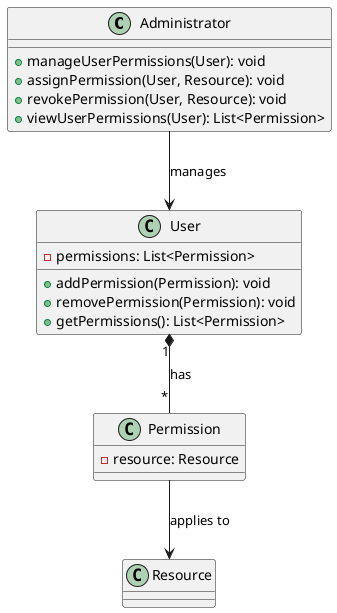 @startuml
class Administrator {
    + manageUserPermissions(User): void
    + assignPermission(User, Resource): void
    + revokePermission(User, Resource): void
    + viewUserPermissions(User): List<Permission>
}

class User {
    - permissions: List<Permission>
    + addPermission(Permission): void
    + removePermission(Permission): void
    + getPermissions(): List<Permission>
}

class Resource {
}

class Permission {
    - resource: Resource
}

Administrator --> User : manages
User "1" *-- "*" Permission : has
Permission --> Resource : applies to
@enduml